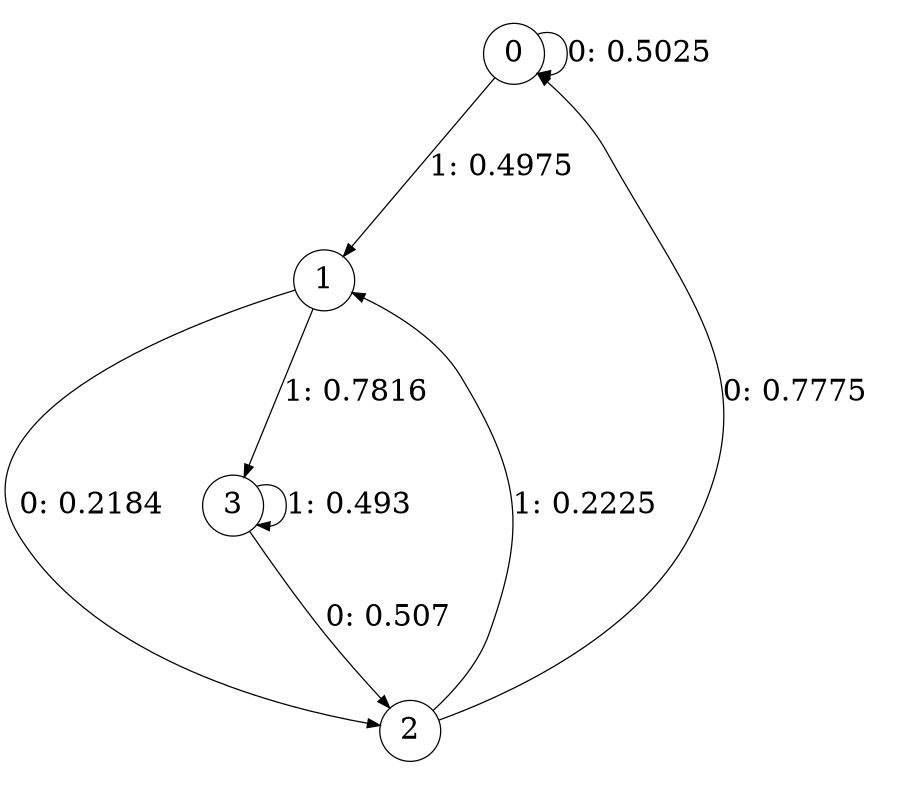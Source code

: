 digraph "ch8faceL2" {
size = "6,8.5";
ratio = "fill";
node [shape = circle];
node [fontsize = 24];
edge [fontsize = 24];
0 -> 0 [label = "0: 0.5025   "];
0 -> 1 [label = "1: 0.4975   "];
1 -> 2 [label = "0: 0.2184   "];
1 -> 3 [label = "1: 0.7816   "];
2 -> 0 [label = "0: 0.7775   "];
2 -> 1 [label = "1: 0.2225   "];
3 -> 2 [label = "0: 0.507    "];
3 -> 3 [label = "1: 0.493    "];
}